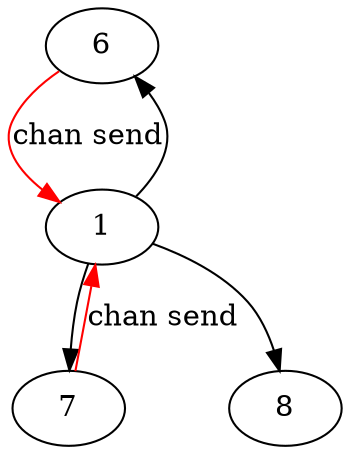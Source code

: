 digraph G {
"6" -> "1" [label = "chan send" color = red];
"1" -> "6";
"7" -> "1" [label = "chan send" color = red];
"1" -> "7";
"1" -> "8";
}